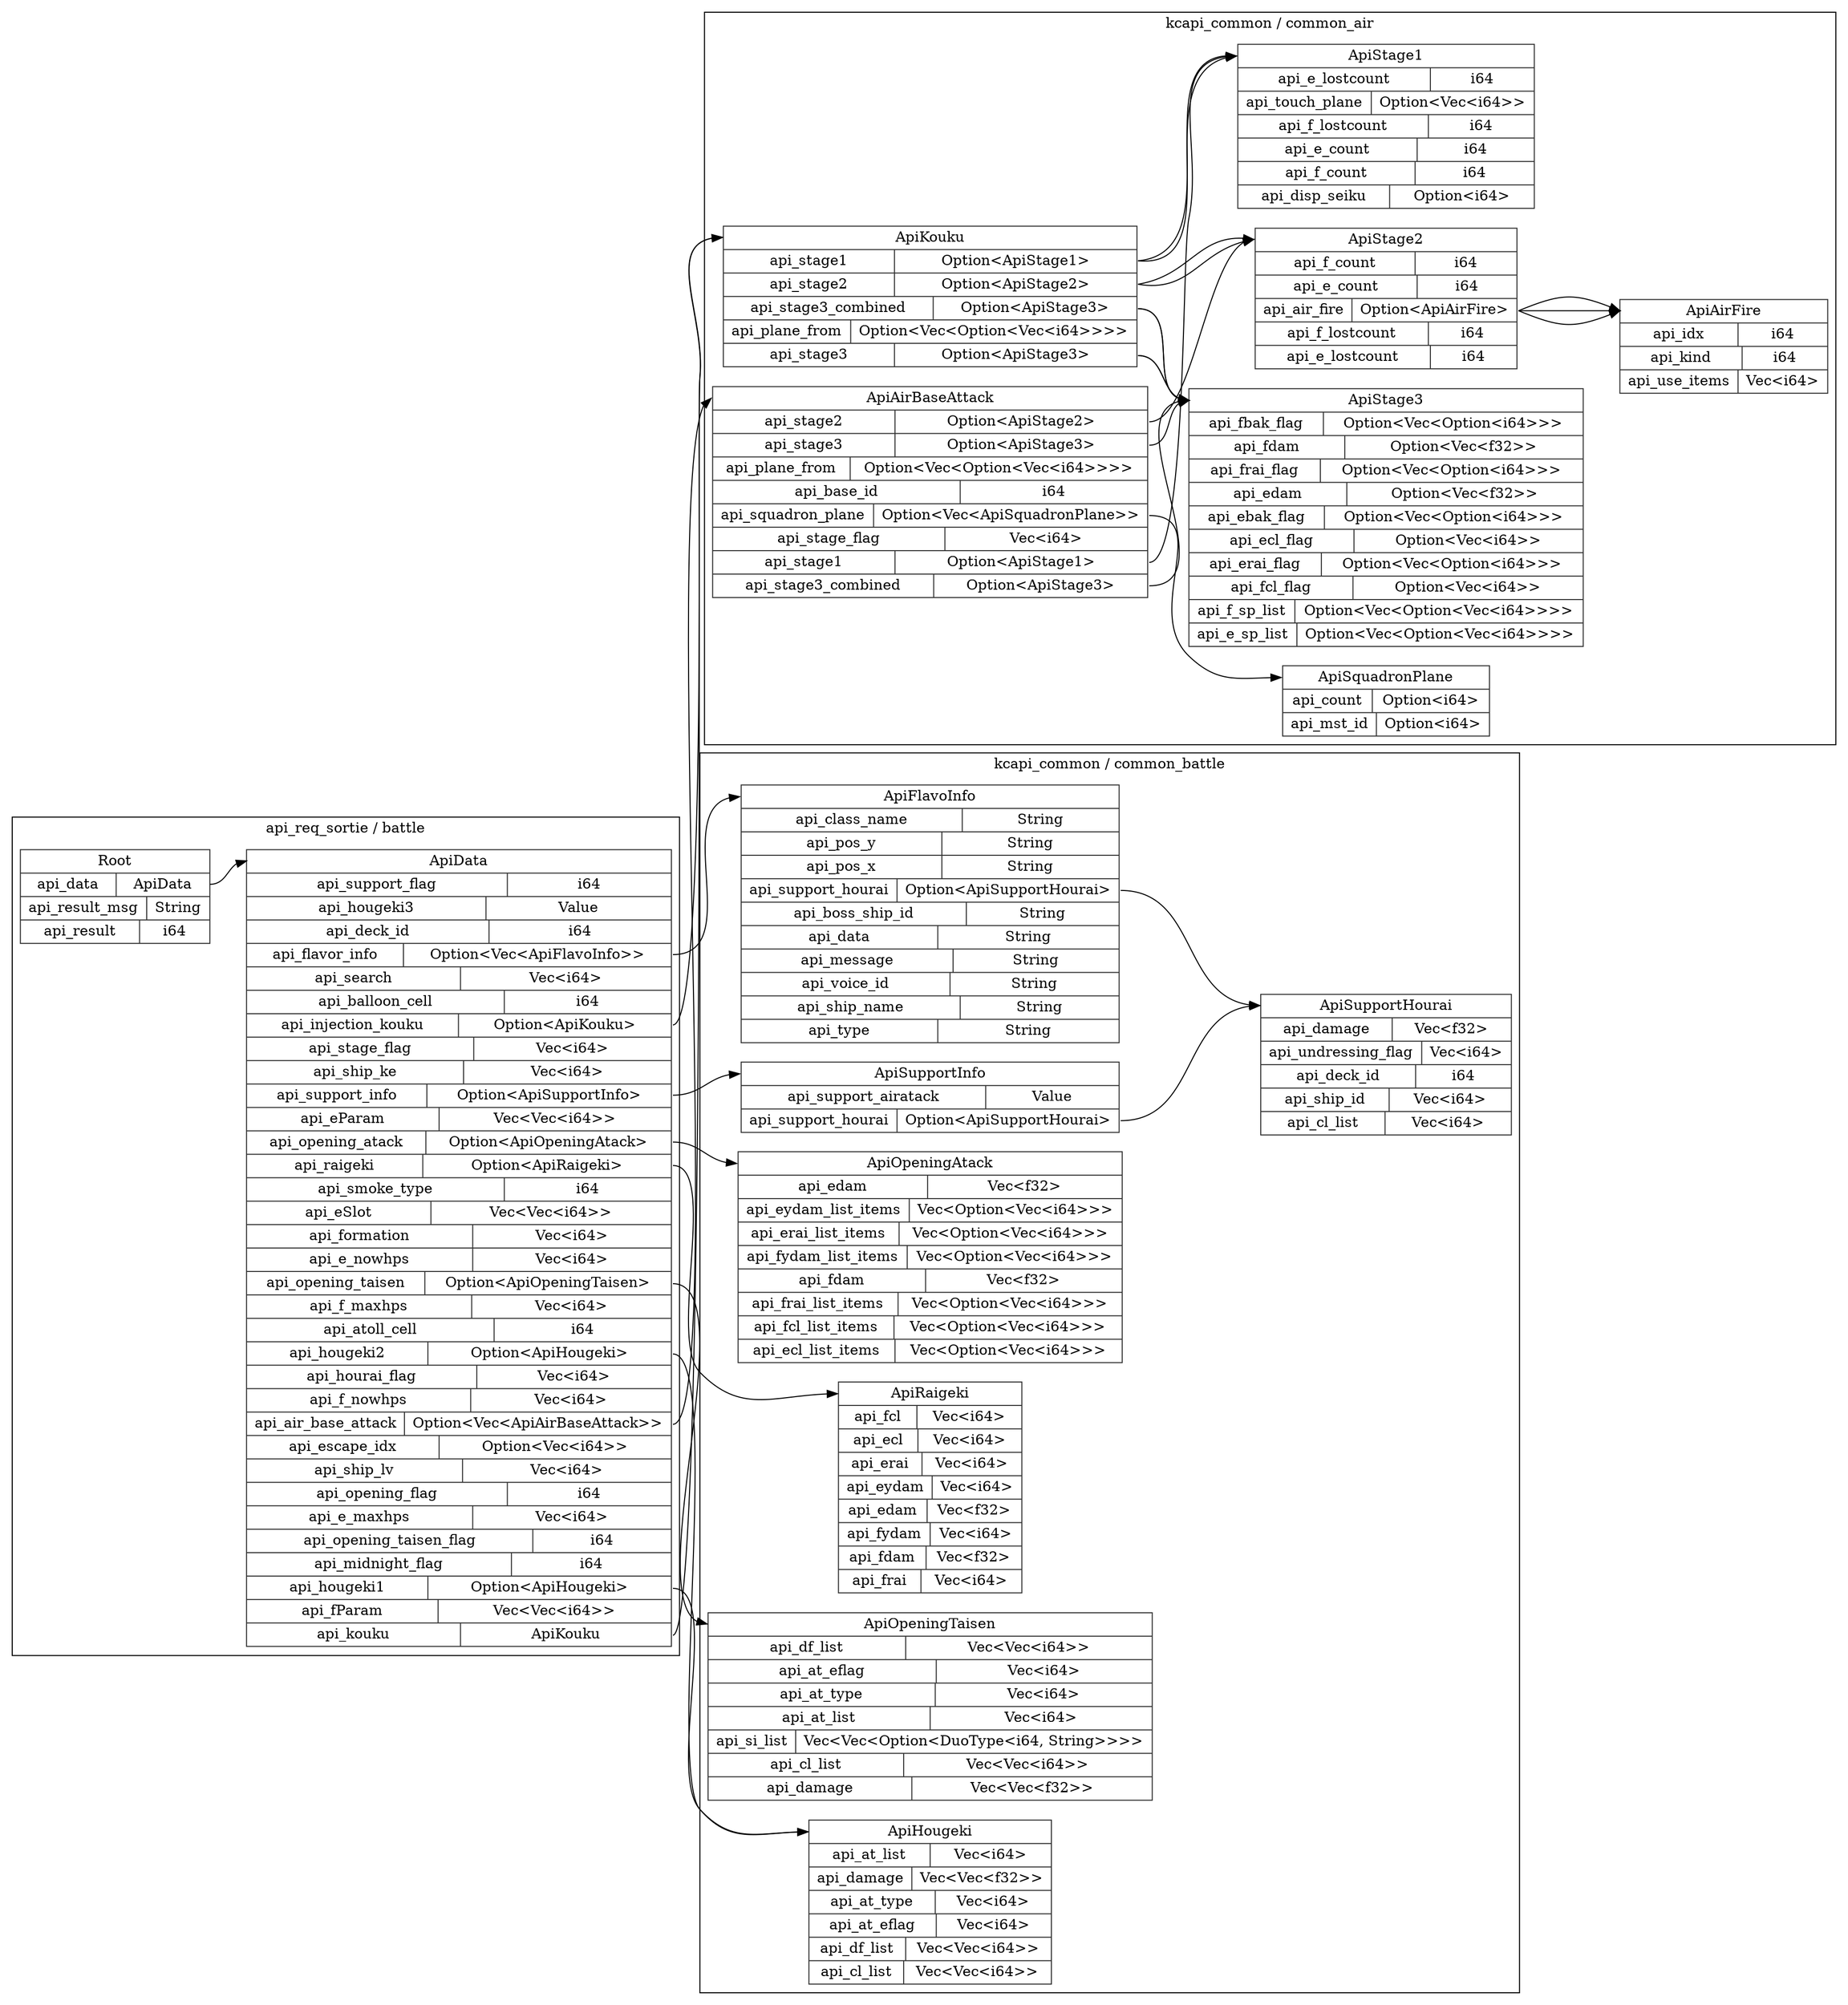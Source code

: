 digraph {
  rankdir=LR;
  subgraph cluster_0 {
    label="api_req_sortie / battle";
    node [style="filled", color=white, style="solid", color=gray20];
    api_req_sortie__battle__ApiData [label="<ApiData> ApiData  | { api_support_flag | <api_support_flag> i64 } | { api_hougeki3 | <api_hougeki3> Value } | { api_deck_id | <api_deck_id> i64 } | { api_flavor_info | <api_flavor_info> Option\<Vec\<ApiFlavoInfo\>\> } | { api_search | <api_search> Vec\<i64\> } | { api_balloon_cell | <api_balloon_cell> i64 } | { api_injection_kouku | <api_injection_kouku> Option\<ApiKouku\> } | { api_stage_flag | <api_stage_flag> Vec\<i64\> } | { api_ship_ke | <api_ship_ke> Vec\<i64\> } | { api_support_info | <api_support_info> Option\<ApiSupportInfo\> } | { api_eParam | <api_eParam> Vec\<Vec\<i64\>\> } | { api_opening_atack | <api_opening_atack> Option\<ApiOpeningAtack\> } | { api_raigeki | <api_raigeki> Option\<ApiRaigeki\> } | { api_smoke_type | <api_smoke_type> i64 } | { api_eSlot | <api_eSlot> Vec\<Vec\<i64\>\> } | { api_formation | <api_formation> Vec\<i64\> } | { api_e_nowhps | <api_e_nowhps> Vec\<i64\> } | { api_opening_taisen | <api_opening_taisen> Option\<ApiOpeningTaisen\> } | { api_f_maxhps | <api_f_maxhps> Vec\<i64\> } | { api_atoll_cell | <api_atoll_cell> i64 } | { api_hougeki2 | <api_hougeki2> Option\<ApiHougeki\> } | { api_hourai_flag | <api_hourai_flag> Vec\<i64\> } | { api_f_nowhps | <api_f_nowhps> Vec\<i64\> } | { api_air_base_attack | <api_air_base_attack> Option\<Vec\<ApiAirBaseAttack\>\> } | { api_escape_idx | <api_escape_idx> Option\<Vec\<i64\>\> } | { api_ship_lv | <api_ship_lv> Vec\<i64\> } | { api_opening_flag | <api_opening_flag> i64 } | { api_e_maxhps | <api_e_maxhps> Vec\<i64\> } | { api_opening_taisen_flag | <api_opening_taisen_flag> i64 } | { api_midnight_flag | <api_midnight_flag> i64 } | { api_hougeki1 | <api_hougeki1> Option\<ApiHougeki\> } | { api_fParam | <api_fParam> Vec\<Vec\<i64\>\> } | { api_kouku | <api_kouku> ApiKouku }", shape=record];
    api_req_sortie__battle__Root [label="<Root> Root  | { api_data | <api_data> ApiData } | { api_result_msg | <api_result_msg> String } | { api_result | <api_result> i64 }", shape=record];
    api_req_sortie__battle__Root:api_data:e -> api_req_sortie__battle__ApiData:ApiData:w;
  }
  subgraph cluster_1 {
    label="kcapi_common / common_air";
    node [style="filled", color=white, style="solid", color=gray20];
    kcapi_common__common_air__ApiKouku [label="<ApiKouku> ApiKouku  | { api_stage1 | <api_stage1> Option\<ApiStage1\> } | { api_stage2 | <api_stage2> Option\<ApiStage2\> } | { api_stage3_combined | <api_stage3_combined> Option\<ApiStage3\> } | { api_plane_from | <api_plane_from> Option\<Vec\<Option\<Vec\<i64\>\>\>\> } | { api_stage3 | <api_stage3> Option\<ApiStage3\> }", shape=record];
    kcapi_common__common_air__ApiStage1;
    kcapi_common__common_air__ApiKouku:api_stage1:e -> kcapi_common__common_air__ApiStage1:ApiStage1:w;
    kcapi_common__common_air__ApiStage2;
    kcapi_common__common_air__ApiKouku:api_stage2:e -> kcapi_common__common_air__ApiStage2:ApiStage2:w;
    kcapi_common__common_air__ApiStage3;
    kcapi_common__common_air__ApiKouku:api_stage3_combined:e -> kcapi_common__common_air__ApiStage3:ApiStage3:w;
    kcapi_common__common_air__ApiStage3;
    kcapi_common__common_air__ApiKouku:api_stage3:e -> kcapi_common__common_air__ApiStage3:ApiStage3:w;
    kcapi_common__common_air__ApiAirBaseAttack [label="<ApiAirBaseAttack> ApiAirBaseAttack  | { api_stage2 | <api_stage2> Option\<ApiStage2\> } | { api_stage3 | <api_stage3> Option\<ApiStage3\> } | { api_plane_from | <api_plane_from> Option\<Vec\<Option\<Vec\<i64\>\>\>\> } | { api_base_id | <api_base_id> i64 } | { api_squadron_plane | <api_squadron_plane> Option\<Vec\<ApiSquadronPlane\>\> } | { api_stage_flag | <api_stage_flag> Vec\<i64\> } | { api_stage1 | <api_stage1> Option\<ApiStage1\> } | { api_stage3_combined | <api_stage3_combined> Option\<ApiStage3\> }", shape=record];
    kcapi_common__common_air__ApiStage2;
    kcapi_common__common_air__ApiAirBaseAttack:api_stage2:e -> kcapi_common__common_air__ApiStage2:ApiStage2:w;
    kcapi_common__common_air__ApiStage3;
    kcapi_common__common_air__ApiAirBaseAttack:api_stage3:e -> kcapi_common__common_air__ApiStage3:ApiStage3:w;
    kcapi_common__common_air__ApiSquadronPlane;
    kcapi_common__common_air__ApiAirBaseAttack:api_squadron_plane:e -> kcapi_common__common_air__ApiSquadronPlane:ApiSquadronPlane:w;
    kcapi_common__common_air__ApiStage1;
    kcapi_common__common_air__ApiAirBaseAttack:api_stage1:e -> kcapi_common__common_air__ApiStage1:ApiStage1:w;
    kcapi_common__common_air__ApiStage3;
    kcapi_common__common_air__ApiAirBaseAttack:api_stage3_combined:e -> kcapi_common__common_air__ApiStage3:ApiStage3:w;
    kcapi_common__common_air__ApiKouku [label="<ApiKouku> ApiKouku  | { api_stage1 | <api_stage1> Option\<ApiStage1\> } | { api_stage2 | <api_stage2> Option\<ApiStage2\> } | { api_stage3_combined | <api_stage3_combined> Option\<ApiStage3\> } | { api_plane_from | <api_plane_from> Option\<Vec\<Option\<Vec\<i64\>\>\>\> } | { api_stage3 | <api_stage3> Option\<ApiStage3\> }", shape=record];
    kcapi_common__common_air__ApiStage1;
    kcapi_common__common_air__ApiKouku:api_stage1:e -> kcapi_common__common_air__ApiStage1:ApiStage1:w;
    kcapi_common__common_air__ApiStage2;
    kcapi_common__common_air__ApiKouku:api_stage2:e -> kcapi_common__common_air__ApiStage2:ApiStage2:w;
    kcapi_common__common_air__ApiStage3;
    kcapi_common__common_air__ApiKouku:api_stage3_combined:e -> kcapi_common__common_air__ApiStage3:ApiStage3:w;
    kcapi_common__common_air__ApiStage3;
    kcapi_common__common_air__ApiKouku:api_stage3:e -> kcapi_common__common_air__ApiStage3:ApiStage3:w;
    kcapi_common__common_air__ApiStage1 [label="<ApiStage1> ApiStage1  | { api_e_lostcount | <api_e_lostcount> i64 } | { api_touch_plane | <api_touch_plane> Option\<Vec\<i64\>\> } | { api_f_lostcount | <api_f_lostcount> i64 } | { api_e_count | <api_e_count> i64 } | { api_f_count | <api_f_count> i64 } | { api_disp_seiku | <api_disp_seiku> Option\<i64\> }", shape=record];
    kcapi_common__common_air__ApiStage2 [label="<ApiStage2> ApiStage2  | { api_f_count | <api_f_count> i64 } | { api_e_count | <api_e_count> i64 } | { api_air_fire | <api_air_fire> Option\<ApiAirFire\> } | { api_f_lostcount | <api_f_lostcount> i64 } | { api_e_lostcount | <api_e_lostcount> i64 }", shape=record];
    kcapi_common__common_air__ApiAirFire;
    kcapi_common__common_air__ApiStage2:api_air_fire:e -> kcapi_common__common_air__ApiAirFire:ApiAirFire:w;
    kcapi_common__common_air__ApiStage3 [label="<ApiStage3> ApiStage3  | { api_fbak_flag | <api_fbak_flag> Option\<Vec\<Option\<i64\>\>\> } | { api_fdam | <api_fdam> Option\<Vec\<f32\>\> } | { api_frai_flag | <api_frai_flag> Option\<Vec\<Option\<i64\>\>\> } | { api_edam | <api_edam> Option\<Vec\<f32\>\> } | { api_ebak_flag | <api_ebak_flag> Option\<Vec\<Option\<i64\>\>\> } | { api_ecl_flag | <api_ecl_flag> Option\<Vec\<i64\>\> } | { api_erai_flag | <api_erai_flag> Option\<Vec\<Option\<i64\>\>\> } | { api_fcl_flag | <api_fcl_flag> Option\<Vec\<i64\>\> } | { api_f_sp_list | <api_f_sp_list> Option\<Vec\<Option\<Vec\<i64\>\>\>\> } | { api_e_sp_list | <api_e_sp_list> Option\<Vec\<Option\<Vec\<i64\>\>\>\> }", shape=record];
    kcapi_common__common_air__ApiStage3 [label="<ApiStage3> ApiStage3  | { api_fbak_flag | <api_fbak_flag> Option\<Vec\<Option\<i64\>\>\> } | { api_fdam | <api_fdam> Option\<Vec\<f32\>\> } | { api_frai_flag | <api_frai_flag> Option\<Vec\<Option\<i64\>\>\> } | { api_edam | <api_edam> Option\<Vec\<f32\>\> } | { api_ebak_flag | <api_ebak_flag> Option\<Vec\<Option\<i64\>\>\> } | { api_ecl_flag | <api_ecl_flag> Option\<Vec\<i64\>\> } | { api_erai_flag | <api_erai_flag> Option\<Vec\<Option\<i64\>\>\> } | { api_fcl_flag | <api_fcl_flag> Option\<Vec\<i64\>\> } | { api_f_sp_list | <api_f_sp_list> Option\<Vec\<Option\<Vec\<i64\>\>\>\> } | { api_e_sp_list | <api_e_sp_list> Option\<Vec\<Option\<Vec\<i64\>\>\>\> }", shape=record];
    kcapi_common__common_air__ApiStage2 [label="<ApiStage2> ApiStage2  | { api_f_count | <api_f_count> i64 } | { api_e_count | <api_e_count> i64 } | { api_air_fire | <api_air_fire> Option\<ApiAirFire\> } | { api_f_lostcount | <api_f_lostcount> i64 } | { api_e_lostcount | <api_e_lostcount> i64 }", shape=record];
    kcapi_common__common_air__ApiAirFire;
    kcapi_common__common_air__ApiStage2:api_air_fire:e -> kcapi_common__common_air__ApiAirFire:ApiAirFire:w;
    kcapi_common__common_air__ApiStage3 [label="<ApiStage3> ApiStage3  | { api_fbak_flag | <api_fbak_flag> Option\<Vec\<Option\<i64\>\>\> } | { api_fdam | <api_fdam> Option\<Vec\<f32\>\> } | { api_frai_flag | <api_frai_flag> Option\<Vec\<Option\<i64\>\>\> } | { api_edam | <api_edam> Option\<Vec\<f32\>\> } | { api_ebak_flag | <api_ebak_flag> Option\<Vec\<Option\<i64\>\>\> } | { api_ecl_flag | <api_ecl_flag> Option\<Vec\<i64\>\> } | { api_erai_flag | <api_erai_flag> Option\<Vec\<Option\<i64\>\>\> } | { api_fcl_flag | <api_fcl_flag> Option\<Vec\<i64\>\> } | { api_f_sp_list | <api_f_sp_list> Option\<Vec\<Option\<Vec\<i64\>\>\>\> } | { api_e_sp_list | <api_e_sp_list> Option\<Vec\<Option\<Vec\<i64\>\>\>\> }", shape=record];
    kcapi_common__common_air__ApiSquadronPlane [label="<ApiSquadronPlane> ApiSquadronPlane  | { api_count | <api_count> Option\<i64\> } | { api_mst_id | <api_mst_id> Option\<i64\> }", shape=record];
    kcapi_common__common_air__ApiStage1 [label="<ApiStage1> ApiStage1  | { api_e_lostcount | <api_e_lostcount> i64 } | { api_touch_plane | <api_touch_plane> Option\<Vec\<i64\>\> } | { api_f_lostcount | <api_f_lostcount> i64 } | { api_e_count | <api_e_count> i64 } | { api_f_count | <api_f_count> i64 } | { api_disp_seiku | <api_disp_seiku> Option\<i64\> }", shape=record];
    kcapi_common__common_air__ApiStage3 [label="<ApiStage3> ApiStage3  | { api_fbak_flag | <api_fbak_flag> Option\<Vec\<Option\<i64\>\>\> } | { api_fdam | <api_fdam> Option\<Vec\<f32\>\> } | { api_frai_flag | <api_frai_flag> Option\<Vec\<Option\<i64\>\>\> } | { api_edam | <api_edam> Option\<Vec\<f32\>\> } | { api_ebak_flag | <api_ebak_flag> Option\<Vec\<Option\<i64\>\>\> } | { api_ecl_flag | <api_ecl_flag> Option\<Vec\<i64\>\> } | { api_erai_flag | <api_erai_flag> Option\<Vec\<Option\<i64\>\>\> } | { api_fcl_flag | <api_fcl_flag> Option\<Vec\<i64\>\> } | { api_f_sp_list | <api_f_sp_list> Option\<Vec\<Option\<Vec\<i64\>\>\>\> } | { api_e_sp_list | <api_e_sp_list> Option\<Vec\<Option\<Vec\<i64\>\>\>\> }", shape=record];
    kcapi_common__common_air__ApiStage1 [label="<ApiStage1> ApiStage1  | { api_e_lostcount | <api_e_lostcount> i64 } | { api_touch_plane | <api_touch_plane> Option\<Vec\<i64\>\> } | { api_f_lostcount | <api_f_lostcount> i64 } | { api_e_count | <api_e_count> i64 } | { api_f_count | <api_f_count> i64 } | { api_disp_seiku | <api_disp_seiku> Option\<i64\> }", shape=record];
    kcapi_common__common_air__ApiStage2 [label="<ApiStage2> ApiStage2  | { api_f_count | <api_f_count> i64 } | { api_e_count | <api_e_count> i64 } | { api_air_fire | <api_air_fire> Option\<ApiAirFire\> } | { api_f_lostcount | <api_f_lostcount> i64 } | { api_e_lostcount | <api_e_lostcount> i64 }", shape=record];
    kcapi_common__common_air__ApiAirFire;
    kcapi_common__common_air__ApiStage2:api_air_fire:e -> kcapi_common__common_air__ApiAirFire:ApiAirFire:w;
    kcapi_common__common_air__ApiStage3 [label="<ApiStage3> ApiStage3  | { api_fbak_flag | <api_fbak_flag> Option\<Vec\<Option\<i64\>\>\> } | { api_fdam | <api_fdam> Option\<Vec\<f32\>\> } | { api_frai_flag | <api_frai_flag> Option\<Vec\<Option\<i64\>\>\> } | { api_edam | <api_edam> Option\<Vec\<f32\>\> } | { api_ebak_flag | <api_ebak_flag> Option\<Vec\<Option\<i64\>\>\> } | { api_ecl_flag | <api_ecl_flag> Option\<Vec\<i64\>\> } | { api_erai_flag | <api_erai_flag> Option\<Vec\<Option\<i64\>\>\> } | { api_fcl_flag | <api_fcl_flag> Option\<Vec\<i64\>\> } | { api_f_sp_list | <api_f_sp_list> Option\<Vec\<Option\<Vec\<i64\>\>\>\> } | { api_e_sp_list | <api_e_sp_list> Option\<Vec\<Option\<Vec\<i64\>\>\>\> }", shape=record];
    kcapi_common__common_air__ApiStage3 [label="<ApiStage3> ApiStage3  | { api_fbak_flag | <api_fbak_flag> Option\<Vec\<Option\<i64\>\>\> } | { api_fdam | <api_fdam> Option\<Vec\<f32\>\> } | { api_frai_flag | <api_frai_flag> Option\<Vec\<Option\<i64\>\>\> } | { api_edam | <api_edam> Option\<Vec\<f32\>\> } | { api_ebak_flag | <api_ebak_flag> Option\<Vec\<Option\<i64\>\>\> } | { api_ecl_flag | <api_ecl_flag> Option\<Vec\<i64\>\> } | { api_erai_flag | <api_erai_flag> Option\<Vec\<Option\<i64\>\>\> } | { api_fcl_flag | <api_fcl_flag> Option\<Vec\<i64\>\> } | { api_f_sp_list | <api_f_sp_list> Option\<Vec\<Option\<Vec\<i64\>\>\>\> } | { api_e_sp_list | <api_e_sp_list> Option\<Vec\<Option\<Vec\<i64\>\>\>\> }", shape=record];
    kcapi_common__common_air__ApiAirFire [label="<ApiAirFire> ApiAirFire  | { api_idx | <api_idx> i64 } | { api_kind | <api_kind> i64 } | { api_use_items | <api_use_items> Vec\<i64\> }", shape=record];
    kcapi_common__common_air__ApiAirFire [label="<ApiAirFire> ApiAirFire  | { api_idx | <api_idx> i64 } | { api_kind | <api_kind> i64 } | { api_use_items | <api_use_items> Vec\<i64\> }", shape=record];
    kcapi_common__common_air__ApiAirFire [label="<ApiAirFire> ApiAirFire  | { api_idx | <api_idx> i64 } | { api_kind | <api_kind> i64 } | { api_use_items | <api_use_items> Vec\<i64\> }", shape=record];
  }
  subgraph cluster_2 {
    label="kcapi_common / common_battle";
    node [style="filled", color=white, style="solid", color=gray20];
    kcapi_common__common_battle__ApiFlavoInfo [label="<ApiFlavoInfo> ApiFlavoInfo  | { api_class_name | <api_class_name> String } | { api_pos_y | <api_pos_y> String } | { api_pos_x | <api_pos_x> String } | { api_support_hourai | <api_support_hourai> Option\<ApiSupportHourai\> } | { api_boss_ship_id | <api_boss_ship_id> String } | { api_data | <api_data> String } | { api_message | <api_message> String } | { api_voice_id | <api_voice_id> String } | { api_ship_name | <api_ship_name> String } | { api_type | <api_type> String }", shape=record];
    kcapi_common__common_battle__ApiSupportHourai;
    kcapi_common__common_battle__ApiFlavoInfo:api_support_hourai:e -> kcapi_common__common_battle__ApiSupportHourai:ApiSupportHourai:w;
    kcapi_common__common_battle__ApiSupportInfo [label="<ApiSupportInfo> ApiSupportInfo  | { api_support_airatack | <api_support_airatack> Value } | { api_support_hourai | <api_support_hourai> Option\<ApiSupportHourai\> }", shape=record];
    kcapi_common__common_battle__ApiSupportHourai;
    kcapi_common__common_battle__ApiSupportInfo:api_support_hourai:e -> kcapi_common__common_battle__ApiSupportHourai:ApiSupportHourai:w;
    kcapi_common__common_battle__ApiOpeningAtack [label="<ApiOpeningAtack> ApiOpeningAtack  | { api_edam | <api_edam> Vec\<f32\> } | { api_eydam_list_items | <api_eydam_list_items> Vec\<Option\<Vec\<i64\>\>\> } | { api_erai_list_items | <api_erai_list_items> Vec\<Option\<Vec\<i64\>\>\> } | { api_fydam_list_items | <api_fydam_list_items> Vec\<Option\<Vec\<i64\>\>\> } | { api_fdam | <api_fdam> Vec\<f32\> } | { api_frai_list_items | <api_frai_list_items> Vec\<Option\<Vec\<i64\>\>\> } | { api_fcl_list_items | <api_fcl_list_items> Vec\<Option\<Vec\<i64\>\>\> } | { api_ecl_list_items | <api_ecl_list_items> Vec\<Option\<Vec\<i64\>\>\> }", shape=record];
    kcapi_common__common_battle__ApiRaigeki [label="<ApiRaigeki> ApiRaigeki  | { api_fcl | <api_fcl> Vec\<i64\> } | { api_ecl | <api_ecl> Vec\<i64\> } | { api_erai | <api_erai> Vec\<i64\> } | { api_eydam | <api_eydam> Vec\<i64\> } | { api_edam | <api_edam> Vec\<f32\> } | { api_fydam | <api_fydam> Vec\<i64\> } | { api_fdam | <api_fdam> Vec\<f32\> } | { api_frai | <api_frai> Vec\<i64\> }", shape=record];
    kcapi_common__common_battle__ApiOpeningTaisen [label="<ApiOpeningTaisen> ApiOpeningTaisen  | { api_df_list | <api_df_list> Vec\<Vec\<i64\>\> } | { api_at_eflag | <api_at_eflag> Vec\<i64\> } | { api_at_type | <api_at_type> Vec\<i64\> } | { api_at_list | <api_at_list> Vec\<i64\> } | { api_si_list | <api_si_list> Vec\<Vec\<Option\<DuoType\<i64, String\>\>\>\> } | { api_cl_list | <api_cl_list> Vec\<Vec\<i64\>\> } | { api_damage | <api_damage> Vec\<Vec\<f32\>\> }", shape=record];
    kcapi_common__common_battle__ApiHougeki [label="<ApiHougeki> ApiHougeki  | { api_at_list | <api_at_list> Vec\<i64\> } | { api_damage | <api_damage> Vec\<Vec\<f32\>\> } | { api_at_type | <api_at_type> Vec\<i64\> } | { api_at_eflag | <api_at_eflag> Vec\<i64\> } | { api_df_list | <api_df_list> Vec\<Vec\<i64\>\> } | { api_cl_list | <api_cl_list> Vec\<Vec\<i64\>\> }", shape=record];
    kcapi_common__common_battle__ApiHougeki [label="<ApiHougeki> ApiHougeki  | { api_at_list | <api_at_list> Vec\<i64\> } | { api_damage | <api_damage> Vec\<Vec\<f32\>\> } | { api_at_type | <api_at_type> Vec\<i64\> } | { api_at_eflag | <api_at_eflag> Vec\<i64\> } | { api_df_list | <api_df_list> Vec\<Vec\<i64\>\> } | { api_cl_list | <api_cl_list> Vec\<Vec\<i64\>\> }", shape=record];
    kcapi_common__common_battle__ApiSupportHourai [label="<ApiSupportHourai> ApiSupportHourai  | { api_damage | <api_damage> Vec\<f32\> } | { api_undressing_flag | <api_undressing_flag> Vec\<i64\> } | { api_deck_id | <api_deck_id> i64 } | { api_ship_id | <api_ship_id> Vec\<i64\> } | { api_cl_list | <api_cl_list> Vec\<i64\> }", shape=record];
    kcapi_common__common_battle__ApiSupportHourai [label="<ApiSupportHourai> ApiSupportHourai  | { api_damage | <api_damage> Vec\<f32\> } | { api_undressing_flag | <api_undressing_flag> Vec\<i64\> } | { api_deck_id | <api_deck_id> i64 } | { api_ship_id | <api_ship_id> Vec\<i64\> } | { api_cl_list | <api_cl_list> Vec\<i64\> }", shape=record];
  }
  api_req_sortie__battle__ApiData:api_flavor_info:e -> kcapi_common__common_battle__ApiFlavoInfo:ApiFlavoInfo:w;
  api_req_sortie__battle__ApiData:api_injection_kouku:e -> kcapi_common__common_air__ApiKouku:ApiKouku:w;
  api_req_sortie__battle__ApiData:api_support_info:e -> kcapi_common__common_battle__ApiSupportInfo:ApiSupportInfo:w;
  api_req_sortie__battle__ApiData:api_opening_atack:e -> kcapi_common__common_battle__ApiOpeningAtack:ApiOpeningAtack:w;
  api_req_sortie__battle__ApiData:api_raigeki:e -> kcapi_common__common_battle__ApiRaigeki:ApiRaigeki:w;
  api_req_sortie__battle__ApiData:api_opening_taisen:e -> kcapi_common__common_battle__ApiOpeningTaisen:ApiOpeningTaisen:w;
  api_req_sortie__battle__ApiData:api_hougeki2:e -> kcapi_common__common_battle__ApiHougeki:ApiHougeki:w;
  api_req_sortie__battle__ApiData:api_air_base_attack:e -> kcapi_common__common_air__ApiAirBaseAttack:ApiAirBaseAttack:w;
  api_req_sortie__battle__ApiData:api_hougeki1:e -> kcapi_common__common_battle__ApiHougeki:ApiHougeki:w;
  api_req_sortie__battle__ApiData:api_kouku:e -> kcapi_common__common_air__ApiKouku:ApiKouku:w;
}
